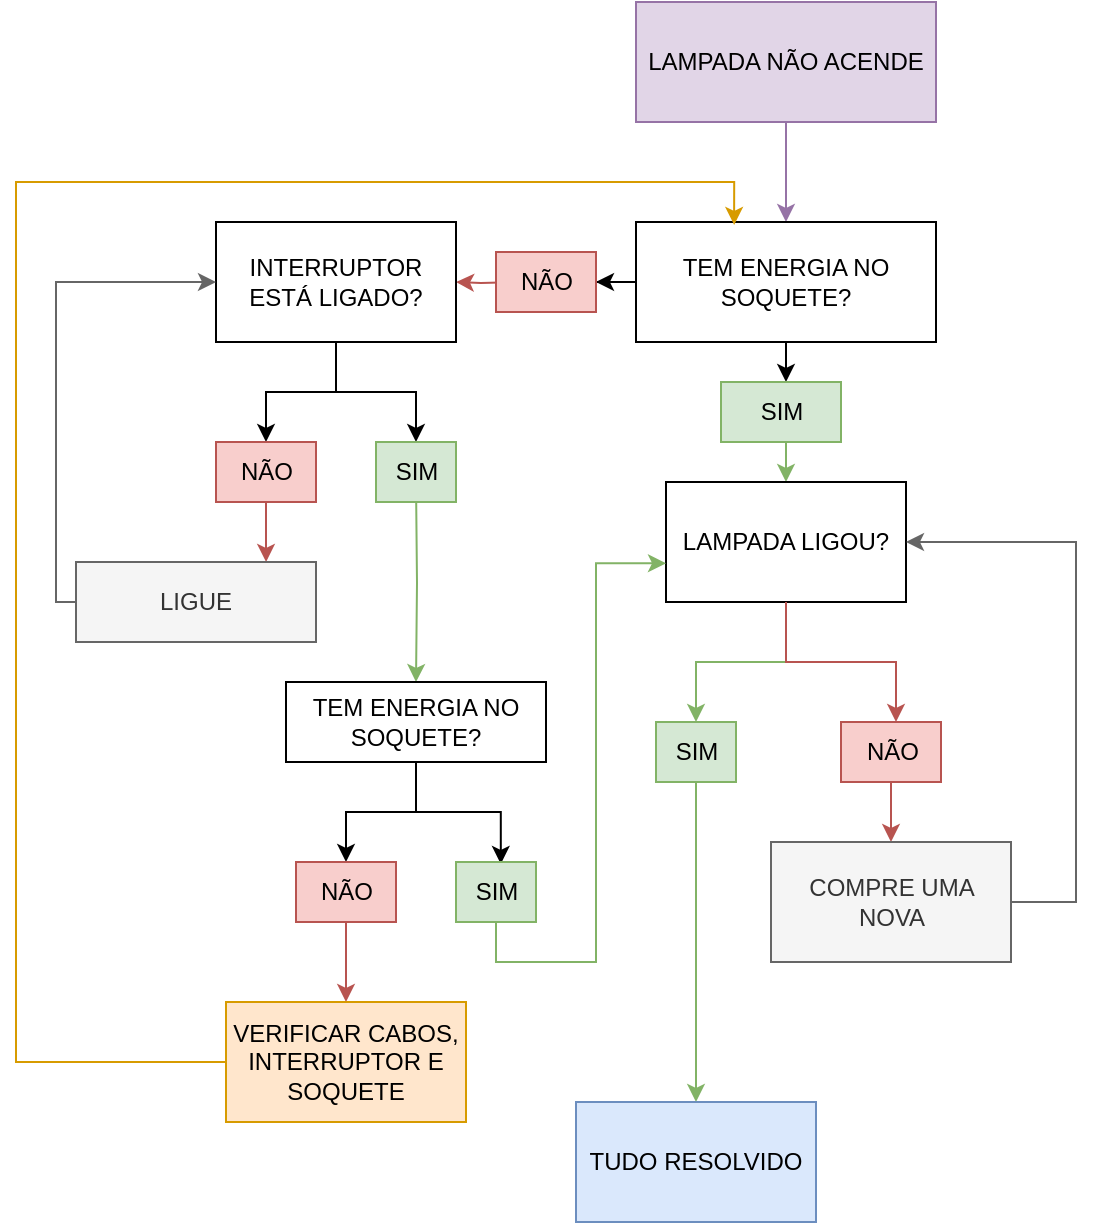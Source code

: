 <mxfile version="21.7.4" type="github">
  <diagram name="Página-1" id="CAikxUyKD4PRSJyLO2kP">
    <mxGraphModel dx="1728" dy="620" grid="1" gridSize="10" guides="1" tooltips="1" connect="1" arrows="1" fold="1" page="1" pageScale="1" pageWidth="827" pageHeight="1169" math="0" shadow="0">
      <root>
        <mxCell id="0" />
        <mxCell id="1" parent="0" />
        <mxCell id="uMKkj9IWUREVqiduz7nh-5" value="" style="edgeStyle=orthogonalEdgeStyle;rounded=0;orthogonalLoop=1;jettySize=auto;html=1;fillColor=#e1d5e7;strokeColor=#9673a6;" edge="1" parent="1" source="uMKkj9IWUREVqiduz7nh-1" target="uMKkj9IWUREVqiduz7nh-4">
          <mxGeometry relative="1" as="geometry" />
        </mxCell>
        <mxCell id="uMKkj9IWUREVqiduz7nh-1" value="LAMPADA NÃO ACENDE" style="rounded=0;whiteSpace=wrap;html=1;arcSize=50;labelBackgroundColor=none;fillColor=#e1d5e7;strokeColor=#9673a6;" vertex="1" parent="1">
          <mxGeometry x="510" y="110" width="150" height="60" as="geometry" />
        </mxCell>
        <mxCell id="uMKkj9IWUREVqiduz7nh-24" value="" style="edgeStyle=orthogonalEdgeStyle;rounded=0;orthogonalLoop=1;jettySize=auto;html=1;" edge="1" parent="1" source="uMKkj9IWUREVqiduz7nh-4" target="uMKkj9IWUREVqiduz7nh-23">
          <mxGeometry relative="1" as="geometry" />
        </mxCell>
        <mxCell id="uMKkj9IWUREVqiduz7nh-65" style="edgeStyle=orthogonalEdgeStyle;rounded=0;orthogonalLoop=1;jettySize=auto;html=1;entryX=0.54;entryY=0.01;entryDx=0;entryDy=0;entryPerimeter=0;" edge="1" parent="1" source="uMKkj9IWUREVqiduz7nh-4" target="uMKkj9IWUREVqiduz7nh-18">
          <mxGeometry relative="1" as="geometry" />
        </mxCell>
        <mxCell id="uMKkj9IWUREVqiduz7nh-4" value="TEM ENERGIA NO SOQUETE?" style="rounded=0;whiteSpace=wrap;html=1;arcSize=50;" vertex="1" parent="1">
          <mxGeometry x="510" y="220" width="150" height="60" as="geometry" />
        </mxCell>
        <mxCell id="uMKkj9IWUREVqiduz7nh-85" value="" style="edgeStyle=orthogonalEdgeStyle;rounded=0;orthogonalLoop=1;jettySize=auto;html=1;entryX=0.5;entryY=0;entryDx=0;entryDy=0;fillColor=#d5e8d4;strokeColor=#82b366;" edge="1" parent="1" source="uMKkj9IWUREVqiduz7nh-18" target="uMKkj9IWUREVqiduz7nh-19">
          <mxGeometry relative="1" as="geometry">
            <mxPoint x="570" y="340" as="targetPoint" />
            <Array as="points">
              <mxPoint x="585" y="340" />
              <mxPoint x="585" y="340" />
            </Array>
          </mxGeometry>
        </mxCell>
        <mxCell id="uMKkj9IWUREVqiduz7nh-18" value="SIM" style="text;html=1;strokeColor=#82b366;fillColor=#d5e8d4;align=center;verticalAlign=middle;whiteSpace=wrap;rounded=0;" vertex="1" parent="1">
          <mxGeometry x="552.5" y="300" width="60" height="30" as="geometry" />
        </mxCell>
        <mxCell id="uMKkj9IWUREVqiduz7nh-19" value="LAMPADA LIGOU?" style="whiteSpace=wrap;html=1;" vertex="1" parent="1">
          <mxGeometry x="525" y="350" width="120" height="60" as="geometry" />
        </mxCell>
        <mxCell id="uMKkj9IWUREVqiduz7nh-26" value="" style="edgeStyle=orthogonalEdgeStyle;rounded=0;orthogonalLoop=1;jettySize=auto;html=1;fillColor=#f8cecc;strokeColor=#b85450;" edge="1" parent="1" target="uMKkj9IWUREVqiduz7nh-25">
          <mxGeometry relative="1" as="geometry">
            <mxPoint x="452.5" y="250.0" as="sourcePoint" />
          </mxGeometry>
        </mxCell>
        <mxCell id="uMKkj9IWUREVqiduz7nh-23" value="NÃO" style="text;html=1;align=center;verticalAlign=middle;resizable=0;points=[];autosize=1;strokeColor=#b85450;fillColor=#f8cecc;" vertex="1" parent="1">
          <mxGeometry x="440" y="235" width="50" height="30" as="geometry" />
        </mxCell>
        <mxCell id="uMKkj9IWUREVqiduz7nh-54" value="" style="edgeStyle=orthogonalEdgeStyle;rounded=0;orthogonalLoop=1;jettySize=auto;html=1;" edge="1" parent="1" source="uMKkj9IWUREVqiduz7nh-25" target="uMKkj9IWUREVqiduz7nh-53">
          <mxGeometry relative="1" as="geometry" />
        </mxCell>
        <mxCell id="uMKkj9IWUREVqiduz7nh-56" style="edgeStyle=orthogonalEdgeStyle;rounded=0;orthogonalLoop=1;jettySize=auto;html=1;" edge="1" parent="1" source="uMKkj9IWUREVqiduz7nh-25" target="uMKkj9IWUREVqiduz7nh-55">
          <mxGeometry relative="1" as="geometry" />
        </mxCell>
        <mxCell id="uMKkj9IWUREVqiduz7nh-25" value="INTERRUPTOR ESTÁ LIGADO?" style="whiteSpace=wrap;html=1;" vertex="1" parent="1">
          <mxGeometry x="300" y="220" width="120" height="60" as="geometry" />
        </mxCell>
        <mxCell id="uMKkj9IWUREVqiduz7nh-35" value="" style="edgeStyle=orthogonalEdgeStyle;rounded=0;orthogonalLoop=1;jettySize=auto;html=1;exitX=0.5;exitY=1;exitDx=0;exitDy=0;fillColor=#d5e8d4;strokeColor=#82b366;" edge="1" parent="1" source="uMKkj9IWUREVqiduz7nh-19" target="uMKkj9IWUREVqiduz7nh-34">
          <mxGeometry relative="1" as="geometry">
            <mxPoint x="585" y="580" as="sourcePoint" />
            <Array as="points">
              <mxPoint x="585" y="440" />
              <mxPoint x="540" y="440" />
            </Array>
          </mxGeometry>
        </mxCell>
        <mxCell id="uMKkj9IWUREVqiduz7nh-38" style="edgeStyle=orthogonalEdgeStyle;rounded=0;orthogonalLoop=1;jettySize=auto;html=1;exitX=0.5;exitY=1;exitDx=0;exitDy=0;fillColor=#f8cecc;strokeColor=#b85450;" edge="1" parent="1" source="uMKkj9IWUREVqiduz7nh-19" target="uMKkj9IWUREVqiduz7nh-36">
          <mxGeometry relative="1" as="geometry">
            <mxPoint x="585" y="530" as="sourcePoint" />
            <Array as="points">
              <mxPoint x="585" y="440" />
              <mxPoint x="640" y="440" />
            </Array>
          </mxGeometry>
        </mxCell>
        <mxCell id="uMKkj9IWUREVqiduz7nh-84" style="edgeStyle=orthogonalEdgeStyle;rounded=0;orthogonalLoop=1;jettySize=auto;html=1;entryX=0.5;entryY=0;entryDx=0;entryDy=0;fillColor=#d5e8d4;strokeColor=#82b366;" edge="1" parent="1" source="uMKkj9IWUREVqiduz7nh-34" target="uMKkj9IWUREVqiduz7nh-41">
          <mxGeometry relative="1" as="geometry" />
        </mxCell>
        <mxCell id="uMKkj9IWUREVqiduz7nh-34" value="SIM&lt;br&gt;" style="text;html=1;align=center;verticalAlign=middle;resizable=0;points=[];autosize=1;strokeColor=#82b366;fillColor=#d5e8d4;" vertex="1" parent="1">
          <mxGeometry x="520" y="470" width="40" height="30" as="geometry" />
        </mxCell>
        <mxCell id="uMKkj9IWUREVqiduz7nh-82" value="" style="edgeStyle=orthogonalEdgeStyle;rounded=0;orthogonalLoop=1;jettySize=auto;html=1;fillColor=#f8cecc;strokeColor=#b85450;" edge="1" parent="1" source="uMKkj9IWUREVqiduz7nh-36" target="uMKkj9IWUREVqiduz7nh-61">
          <mxGeometry relative="1" as="geometry" />
        </mxCell>
        <mxCell id="uMKkj9IWUREVqiduz7nh-36" value="NÃO" style="text;html=1;align=center;verticalAlign=middle;resizable=0;points=[];autosize=1;strokeColor=#b85450;fillColor=#f8cecc;" vertex="1" parent="1">
          <mxGeometry x="612.5" y="470" width="50" height="30" as="geometry" />
        </mxCell>
        <mxCell id="uMKkj9IWUREVqiduz7nh-41" value="TUDO RESOLVIDO" style="whiteSpace=wrap;html=1;fillColor=#dae8fc;strokeColor=#6c8ebf;" vertex="1" parent="1">
          <mxGeometry x="480" y="660" width="120" height="60" as="geometry" />
        </mxCell>
        <mxCell id="uMKkj9IWUREVqiduz7nh-67" value="" style="edgeStyle=orthogonalEdgeStyle;rounded=0;orthogonalLoop=1;jettySize=auto;html=1;entryX=0.5;entryY=0;entryDx=0;entryDy=0;fillColor=#d5e8d4;strokeColor=#82b366;" edge="1" parent="1" target="uMKkj9IWUREVqiduz7nh-66">
          <mxGeometry relative="1" as="geometry">
            <mxPoint x="400.003" y="350" as="sourcePoint" />
            <mxPoint x="390.25" y="429.52" as="targetPoint" />
            <Array as="points" />
          </mxGeometry>
        </mxCell>
        <mxCell id="uMKkj9IWUREVqiduz7nh-53" value="SIM" style="text;html=1;align=center;verticalAlign=middle;resizable=0;points=[];autosize=1;strokeColor=#82b366;fillColor=#d5e8d4;" vertex="1" parent="1">
          <mxGeometry x="380" y="330" width="40" height="30" as="geometry" />
        </mxCell>
        <mxCell id="uMKkj9IWUREVqiduz7nh-58" value="" style="edgeStyle=orthogonalEdgeStyle;rounded=0;orthogonalLoop=1;jettySize=auto;html=1;fillColor=#f8cecc;strokeColor=#b85450;" edge="1" parent="1" source="uMKkj9IWUREVqiduz7nh-55">
          <mxGeometry relative="1" as="geometry">
            <mxPoint x="325.048" y="390" as="targetPoint" />
          </mxGeometry>
        </mxCell>
        <mxCell id="uMKkj9IWUREVqiduz7nh-55" value="NÃO" style="text;html=1;align=center;verticalAlign=middle;resizable=0;points=[];autosize=1;strokeColor=#b85450;fillColor=#f8cecc;" vertex="1" parent="1">
          <mxGeometry x="300" y="330" width="50" height="30" as="geometry" />
        </mxCell>
        <mxCell id="uMKkj9IWUREVqiduz7nh-79" style="edgeStyle=orthogonalEdgeStyle;rounded=0;orthogonalLoop=1;jettySize=auto;html=1;entryX=0;entryY=0.5;entryDx=0;entryDy=0;exitX=0;exitY=0.5;exitDx=0;exitDy=0;fillColor=#f5f5f5;strokeColor=#666666;" edge="1" parent="1" source="uMKkj9IWUREVqiduz7nh-59" target="uMKkj9IWUREVqiduz7nh-25">
          <mxGeometry relative="1" as="geometry">
            <Array as="points">
              <mxPoint x="220" y="410" />
              <mxPoint x="220" y="250" />
            </Array>
          </mxGeometry>
        </mxCell>
        <mxCell id="uMKkj9IWUREVqiduz7nh-59" value="LIGUE" style="whiteSpace=wrap;html=1;fillColor=#f5f5f5;fontColor=#333333;strokeColor=#666666;" vertex="1" parent="1">
          <mxGeometry x="230" y="390" width="120" height="40" as="geometry" />
        </mxCell>
        <mxCell id="uMKkj9IWUREVqiduz7nh-81" style="edgeStyle=orthogonalEdgeStyle;rounded=0;orthogonalLoop=1;jettySize=auto;html=1;entryX=1;entryY=0.5;entryDx=0;entryDy=0;exitX=1;exitY=0.5;exitDx=0;exitDy=0;fillColor=#f5f5f5;strokeColor=#666666;" edge="1" parent="1" source="uMKkj9IWUREVqiduz7nh-61" target="uMKkj9IWUREVqiduz7nh-19">
          <mxGeometry relative="1" as="geometry">
            <mxPoint x="730" y="370" as="targetPoint" />
            <Array as="points">
              <mxPoint x="730" y="560" />
              <mxPoint x="730" y="380" />
            </Array>
          </mxGeometry>
        </mxCell>
        <mxCell id="uMKkj9IWUREVqiduz7nh-61" value="COMPRE UMA NOVA" style="whiteSpace=wrap;html=1;fillColor=#f5f5f5;strokeColor=#666666;fontColor=#333333;" vertex="1" parent="1">
          <mxGeometry x="577.5" y="530" width="120" height="60" as="geometry" />
        </mxCell>
        <mxCell id="uMKkj9IWUREVqiduz7nh-71" style="edgeStyle=orthogonalEdgeStyle;rounded=0;orthogonalLoop=1;jettySize=auto;html=1;" edge="1" parent="1" source="uMKkj9IWUREVqiduz7nh-66" target="uMKkj9IWUREVqiduz7nh-70">
          <mxGeometry relative="1" as="geometry" />
        </mxCell>
        <mxCell id="uMKkj9IWUREVqiduz7nh-72" style="edgeStyle=orthogonalEdgeStyle;rounded=0;orthogonalLoop=1;jettySize=auto;html=1;entryX=0.56;entryY=0.032;entryDx=0;entryDy=0;entryPerimeter=0;" edge="1" parent="1" source="uMKkj9IWUREVqiduz7nh-66" target="uMKkj9IWUREVqiduz7nh-69">
          <mxGeometry relative="1" as="geometry" />
        </mxCell>
        <mxCell id="uMKkj9IWUREVqiduz7nh-66" value="TEM ENERGIA NO SOQUETE?" style="whiteSpace=wrap;html=1;" vertex="1" parent="1">
          <mxGeometry x="335" y="450" width="130" height="40" as="geometry" />
        </mxCell>
        <mxCell id="uMKkj9IWUREVqiduz7nh-78" style="edgeStyle=orthogonalEdgeStyle;rounded=0;orthogonalLoop=1;jettySize=auto;html=1;entryX=0.003;entryY=0.677;entryDx=0;entryDy=0;entryPerimeter=0;exitX=0.5;exitY=1;exitDx=0;exitDy=0;exitPerimeter=0;fillColor=#d5e8d4;strokeColor=#82b366;" edge="1" parent="1" source="uMKkj9IWUREVqiduz7nh-69">
          <mxGeometry relative="1" as="geometry">
            <mxPoint x="525.0" y="390.62" as="targetPoint" />
            <mxPoint x="411.28" y="573.72" as="sourcePoint" />
            <Array as="points">
              <mxPoint x="440" y="590" />
              <mxPoint x="490" y="590" />
              <mxPoint x="490" y="391" />
            </Array>
          </mxGeometry>
        </mxCell>
        <mxCell id="uMKkj9IWUREVqiduz7nh-69" value="SIM" style="text;html=1;align=center;verticalAlign=middle;resizable=0;points=[];autosize=1;strokeColor=#82b366;fillColor=#d5e8d4;" vertex="1" parent="1">
          <mxGeometry x="420" y="540" width="40" height="30" as="geometry" />
        </mxCell>
        <mxCell id="uMKkj9IWUREVqiduz7nh-74" value="" style="edgeStyle=orthogonalEdgeStyle;rounded=0;orthogonalLoop=1;jettySize=auto;html=1;fillColor=#f8cecc;strokeColor=#b85450;" edge="1" parent="1" source="uMKkj9IWUREVqiduz7nh-70" target="uMKkj9IWUREVqiduz7nh-73">
          <mxGeometry relative="1" as="geometry" />
        </mxCell>
        <mxCell id="uMKkj9IWUREVqiduz7nh-70" value="NÃO" style="text;html=1;align=center;verticalAlign=middle;resizable=0;points=[];autosize=1;strokeColor=#b85450;fillColor=#f8cecc;" vertex="1" parent="1">
          <mxGeometry x="340" y="540" width="50" height="30" as="geometry" />
        </mxCell>
        <mxCell id="uMKkj9IWUREVqiduz7nh-76" style="edgeStyle=orthogonalEdgeStyle;rounded=0;orthogonalLoop=1;jettySize=auto;html=1;entryX=0.327;entryY=0.024;entryDx=0;entryDy=0;entryPerimeter=0;fillColor=#ffe6cc;strokeColor=#d79b00;exitX=0;exitY=0.5;exitDx=0;exitDy=0;" edge="1" parent="1" source="uMKkj9IWUREVqiduz7nh-73" target="uMKkj9IWUREVqiduz7nh-4">
          <mxGeometry relative="1" as="geometry">
            <mxPoint x="560" y="200" as="targetPoint" />
            <mxPoint x="274" y="640" as="sourcePoint" />
            <Array as="points">
              <mxPoint x="200" y="640" />
              <mxPoint x="200" y="200" />
              <mxPoint x="559" y="200" />
            </Array>
          </mxGeometry>
        </mxCell>
        <mxCell id="uMKkj9IWUREVqiduz7nh-73" value="VERIFICAR CABOS, INTERRUPTOR E SOQUETE" style="whiteSpace=wrap;html=1;fillColor=#ffe6cc;strokeColor=#d79b00;" vertex="1" parent="1">
          <mxGeometry x="305" y="610" width="120" height="60" as="geometry" />
        </mxCell>
      </root>
    </mxGraphModel>
  </diagram>
</mxfile>
